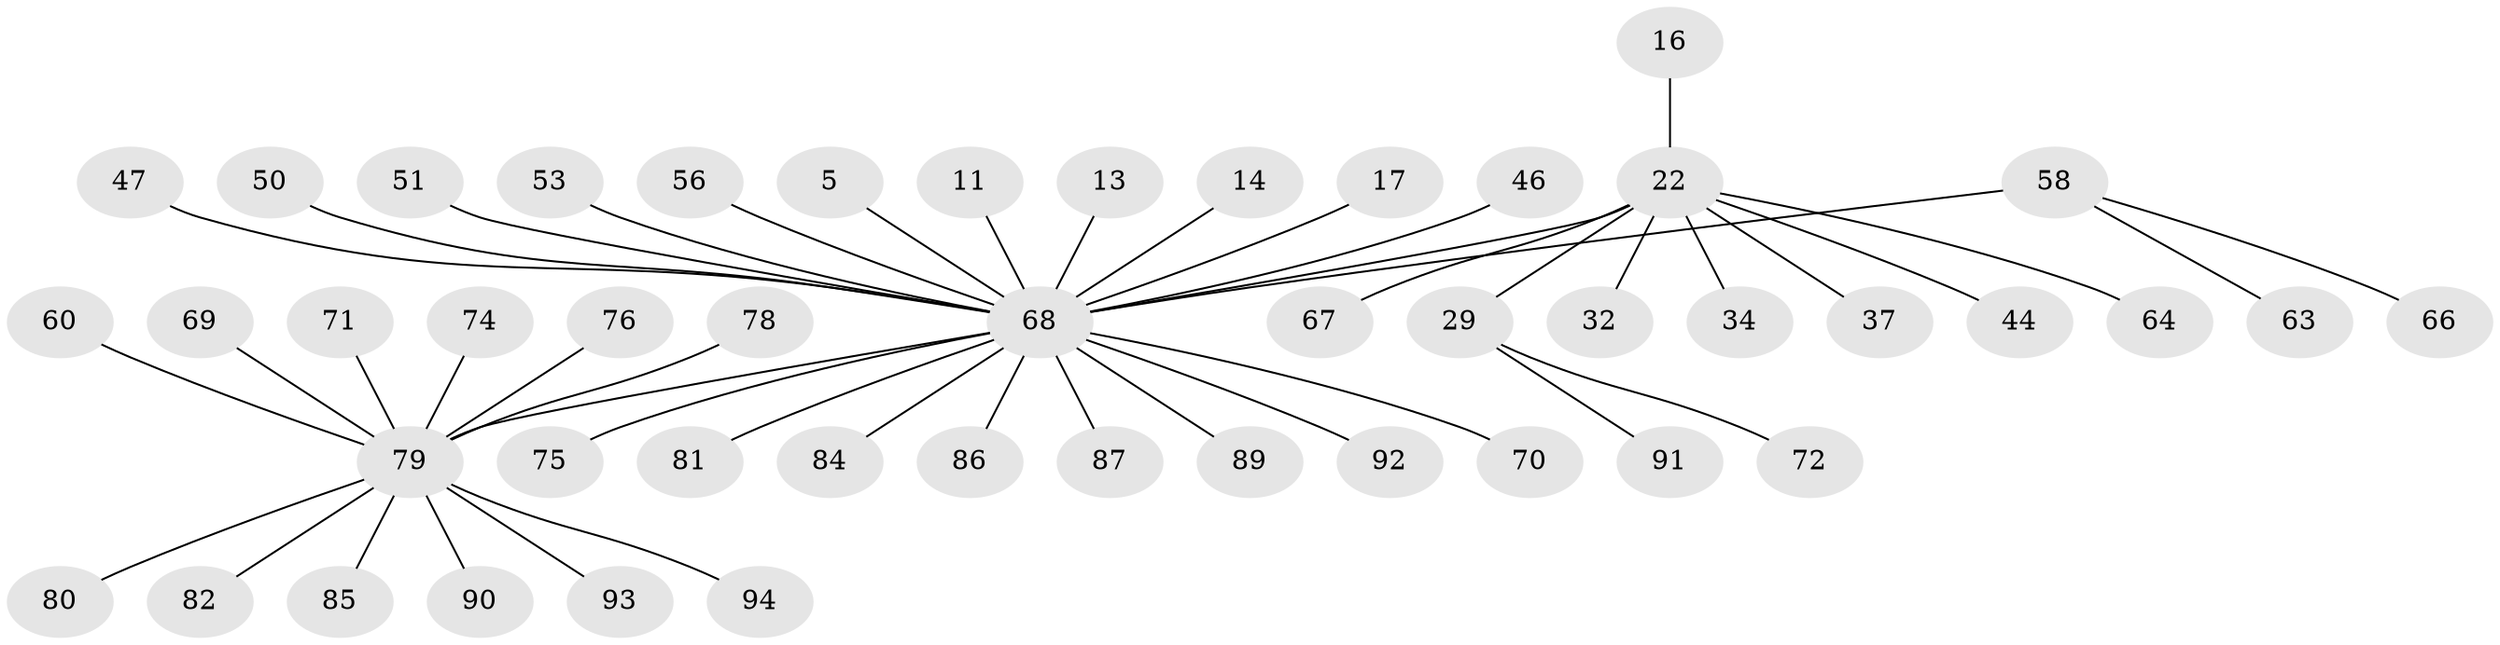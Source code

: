// original degree distribution, {16: 0.010638297872340425, 6: 0.010638297872340425, 2: 0.2127659574468085, 9: 0.010638297872340425, 1: 0.6276595744680851, 4: 0.0425531914893617, 11: 0.010638297872340425, 15: 0.010638297872340425, 7: 0.02127659574468085, 3: 0.0425531914893617}
// Generated by graph-tools (version 1.1) at 2025/48/03/09/25 04:48:48]
// undirected, 47 vertices, 46 edges
graph export_dot {
graph [start="1"]
  node [color=gray90,style=filled];
  5;
  11;
  13;
  14;
  16;
  17;
  22 [super="+8"];
  29 [super="+28"];
  32;
  34 [super="+9"];
  37;
  44 [super="+25"];
  46;
  47;
  50;
  51 [super="+36"];
  53 [super="+27"];
  56;
  58 [super="+6+40"];
  60;
  63;
  64;
  66;
  67 [super="+49"];
  68 [super="+57+4+1"];
  69;
  70;
  71;
  72;
  74;
  75;
  76;
  78;
  79 [super="+35+62+30+42+43+45+48+54+55"];
  80;
  81;
  82;
  84;
  85;
  86;
  87 [super="+77"];
  89;
  90;
  91;
  92 [super="+88"];
  93;
  94;
  5 -- 68;
  11 -- 68;
  13 -- 68;
  14 -- 68;
  16 -- 22;
  17 -- 68;
  22 -- 29 [weight=2];
  22 -- 32;
  22 -- 64;
  22 -- 37;
  22 -- 68 [weight=3];
  22 -- 34;
  22 -- 44;
  22 -- 67;
  29 -- 72;
  29 -- 91;
  46 -- 68;
  47 -- 68;
  50 -- 68;
  51 -- 68;
  53 -- 68;
  56 -- 68;
  58 -- 68 [weight=2];
  58 -- 66;
  58 -- 63;
  60 -- 79;
  68 -- 84;
  68 -- 89;
  68 -- 75;
  68 -- 70;
  68 -- 81;
  68 -- 86;
  68 -- 79 [weight=2];
  68 -- 87;
  68 -- 92;
  69 -- 79;
  71 -- 79;
  74 -- 79;
  76 -- 79;
  78 -- 79;
  79 -- 90;
  79 -- 93;
  79 -- 94;
  79 -- 80;
  79 -- 82;
  79 -- 85;
}
